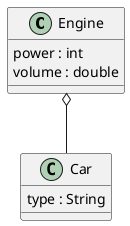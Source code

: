 @startuml

class Engine {
power : int
volume : double
}

class Car {
  type : String

}

Engine o-- Car

@enduml
